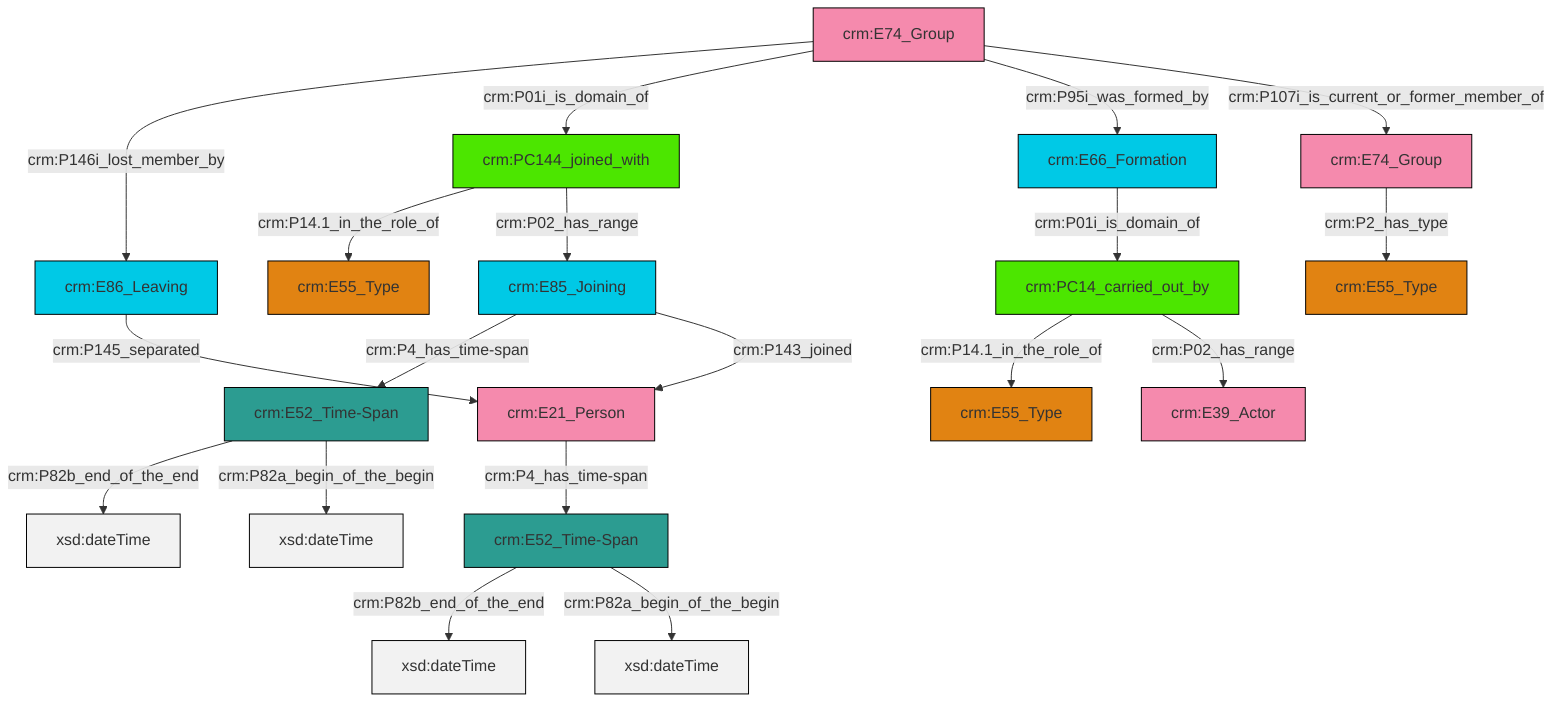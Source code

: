 graph TD
classDef Literal fill:#f2f2f2,stroke:#000000;
classDef CRM_Entity fill:#FFFFFF,stroke:#000000;
classDef Temporal_Entity fill:#00C9E6, stroke:#000000;
classDef Type fill:#E18312, stroke:#000000;
classDef Time-Span fill:#2C9C91, stroke:#000000;
classDef Appellation fill:#FFEB7F, stroke:#000000;
classDef Place fill:#008836, stroke:#000000;
classDef Persistent_Item fill:#B266B2, stroke:#000000;
classDef Conceptual_Object fill:#FFD700, stroke:#000000;
classDef Physical_Thing fill:#D2B48C, stroke:#000000;
classDef Actor fill:#f58aad, stroke:#000000;
classDef PC_Classes fill:#4ce600, stroke:#000000;
classDef Multi fill:#cccccc,stroke:#000000;

2["crm:E52_Time-Span"]:::Time-Span -->|crm:P82b_end_of_the_end| 3[xsd:dateTime]:::Literal
4["crm:E86_Leaving"]:::Temporal_Entity -->|crm:P145_separated| 5["crm:E21_Person"]:::Actor
10["crm:E66_Formation"]:::Temporal_Entity -->|crm:P01i_is_domain_of| 8["crm:PC14_carried_out_by"]:::PC_Classes
8["crm:PC14_carried_out_by"]:::PC_Classes -->|crm:P14.1_in_the_role_of| 11["crm:E55_Type"]:::Type
6["crm:E74_Group"]:::Actor -->|crm:P146i_lost_member_by| 4["crm:E86_Leaving"]:::Temporal_Entity
8["crm:PC14_carried_out_by"]:::PC_Classes -->|crm:P02_has_range| 13["crm:E39_Actor"]:::Actor
15["crm:PC144_joined_with"]:::PC_Classes -->|crm:P14.1_in_the_role_of| 16["crm:E55_Type"]:::Type
15["crm:PC144_joined_with"]:::PC_Classes -->|crm:P02_has_range| 17["crm:E85_Joining"]:::Temporal_Entity
17["crm:E85_Joining"]:::Temporal_Entity -->|crm:P4_has_time-span| 2["crm:E52_Time-Span"]:::Time-Span
6["crm:E74_Group"]:::Actor -->|crm:P01i_is_domain_of| 15["crm:PC144_joined_with"]:::PC_Classes
20["crm:E52_Time-Span"]:::Time-Span -->|crm:P82b_end_of_the_end| 21[xsd:dateTime]:::Literal
6["crm:E74_Group"]:::Actor -->|crm:P95i_was_formed_by| 10["crm:E66_Formation"]:::Temporal_Entity
0["crm:E74_Group"]:::Actor -->|crm:P2_has_type| 28["crm:E55_Type"]:::Type
5["crm:E21_Person"]:::Actor -->|crm:P4_has_time-span| 20["crm:E52_Time-Span"]:::Time-Span
2["crm:E52_Time-Span"]:::Time-Span -->|crm:P82a_begin_of_the_begin| 29[xsd:dateTime]:::Literal
20["crm:E52_Time-Span"]:::Time-Span -->|crm:P82a_begin_of_the_begin| 31[xsd:dateTime]:::Literal
6["crm:E74_Group"]:::Actor -->|crm:P107i_is_current_or_former_member_of| 0["crm:E74_Group"]:::Actor
17["crm:E85_Joining"]:::Temporal_Entity -->|crm:P143_joined| 5["crm:E21_Person"]:::Actor